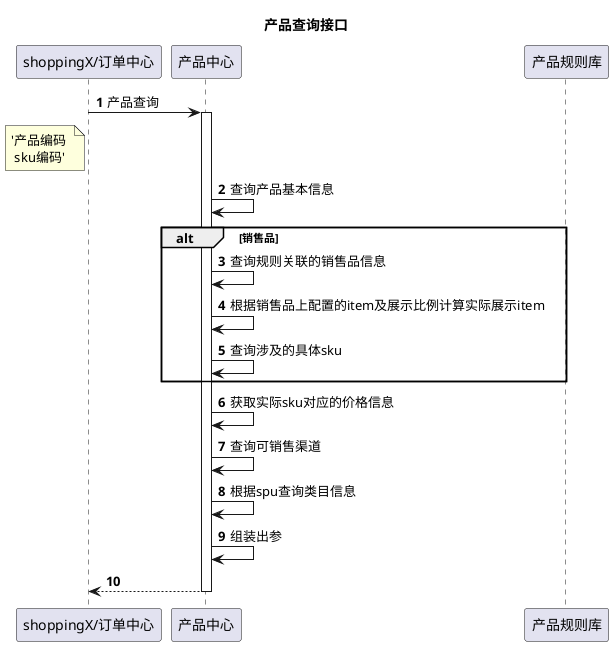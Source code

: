 @startuml
'https://plantuml.com/sequence-diagram
title 产品查询接口
autonumber

participant "shoppingX/订单中心" as shop
participant "产品中心" as p
participant "产品规则库" as gzk

shop -> p: 产品查询
activate p
note left of shop: '产品编码 \n sku编码'

p -> p:查询产品基本信息
alt 销售品
p -> p: 查询规则关联的销售品信息
p -> p: 根据销售品上配置的item及展示比例计算实际展示item
p -> p: 查询涉及的具体sku
end
p -> p: 获取实际sku对应的价格信息
p -> p: 查询可销售渠道
p -> p: 根据spu查询类目信息

p -> p: 组装出参

return
@enduml